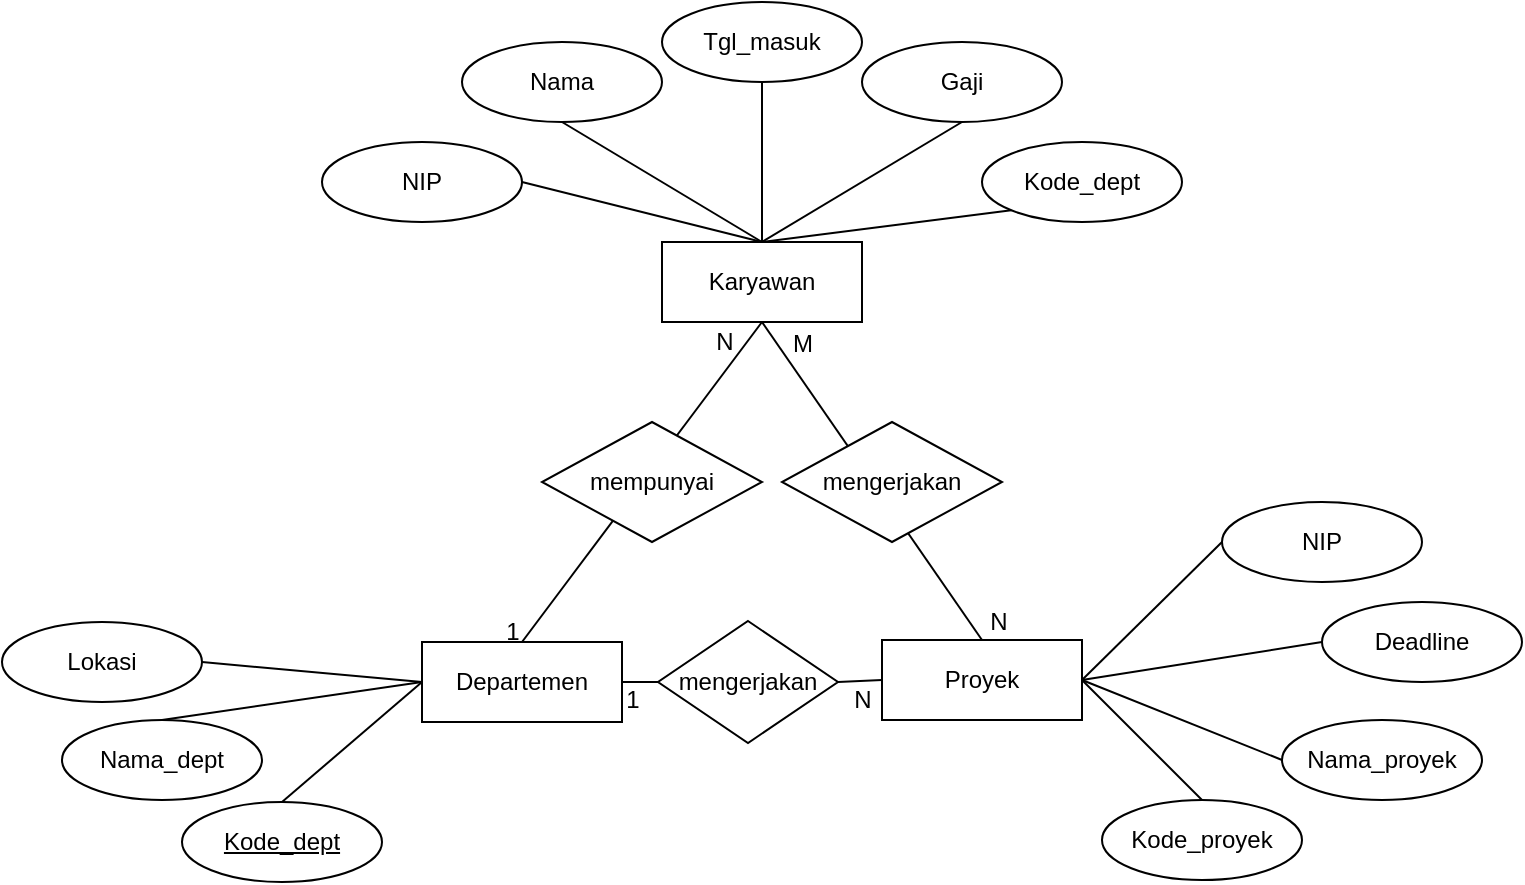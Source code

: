 <mxfile version="28.1.1">
  <diagram name="Page-1" id="T4Xs-ocqWOSXwa28bpAV">
    <mxGraphModel dx="925" dy="586" grid="1" gridSize="10" guides="1" tooltips="1" connect="1" arrows="1" fold="1" page="1" pageScale="1" pageWidth="850" pageHeight="1100" math="0" shadow="0">
      <root>
        <mxCell id="0" />
        <mxCell id="1" parent="0" />
        <mxCell id="9N0o92LJvzCUoI0S7SQk-1" value="Karyawan" style="whiteSpace=wrap;html=1;align=center;" vertex="1" parent="1">
          <mxGeometry x="350" y="140" width="100" height="40" as="geometry" />
        </mxCell>
        <mxCell id="9N0o92LJvzCUoI0S7SQk-2" value="NIP" style="ellipse;whiteSpace=wrap;html=1;align=center;" vertex="1" parent="1">
          <mxGeometry x="180" y="90" width="100" height="40" as="geometry" />
        </mxCell>
        <mxCell id="9N0o92LJvzCUoI0S7SQk-3" value="Nama" style="ellipse;whiteSpace=wrap;html=1;align=center;" vertex="1" parent="1">
          <mxGeometry x="250" y="40" width="100" height="40" as="geometry" />
        </mxCell>
        <mxCell id="9N0o92LJvzCUoI0S7SQk-4" value="Tgl_masuk" style="ellipse;whiteSpace=wrap;html=1;align=center;" vertex="1" parent="1">
          <mxGeometry x="350" y="20" width="100" height="40" as="geometry" />
        </mxCell>
        <mxCell id="9N0o92LJvzCUoI0S7SQk-5" value="Gaji" style="ellipse;whiteSpace=wrap;html=1;align=center;" vertex="1" parent="1">
          <mxGeometry x="450" y="40" width="100" height="40" as="geometry" />
        </mxCell>
        <mxCell id="9N0o92LJvzCUoI0S7SQk-6" value="Kode_dept" style="ellipse;whiteSpace=wrap;html=1;align=center;" vertex="1" parent="1">
          <mxGeometry x="510" y="90" width="100" height="40" as="geometry" />
        </mxCell>
        <mxCell id="9N0o92LJvzCUoI0S7SQk-7" value="" style="endArrow=none;html=1;rounded=0;exitX=1;exitY=0.5;exitDx=0;exitDy=0;entryX=0.5;entryY=0;entryDx=0;entryDy=0;" edge="1" parent="1" source="9N0o92LJvzCUoI0S7SQk-2" target="9N0o92LJvzCUoI0S7SQk-1">
          <mxGeometry relative="1" as="geometry">
            <mxPoint x="330" y="230" as="sourcePoint" />
            <mxPoint x="490" y="230" as="targetPoint" />
          </mxGeometry>
        </mxCell>
        <mxCell id="9N0o92LJvzCUoI0S7SQk-9" value="" style="endArrow=none;html=1;rounded=0;exitX=0.5;exitY=1;exitDx=0;exitDy=0;entryX=0.5;entryY=0;entryDx=0;entryDy=0;" edge="1" parent="1" source="9N0o92LJvzCUoI0S7SQk-3" target="9N0o92LJvzCUoI0S7SQk-1">
          <mxGeometry relative="1" as="geometry">
            <mxPoint x="320" y="130" as="sourcePoint" />
            <mxPoint x="455" y="146" as="targetPoint" />
          </mxGeometry>
        </mxCell>
        <mxCell id="9N0o92LJvzCUoI0S7SQk-12" value="" style="endArrow=none;html=1;rounded=0;exitX=0.5;exitY=1;exitDx=0;exitDy=0;" edge="1" parent="1" source="9N0o92LJvzCUoI0S7SQk-4" target="9N0o92LJvzCUoI0S7SQk-1">
          <mxGeometry relative="1" as="geometry">
            <mxPoint x="370" y="120" as="sourcePoint" />
            <mxPoint x="470" y="180" as="targetPoint" />
          </mxGeometry>
        </mxCell>
        <mxCell id="9N0o92LJvzCUoI0S7SQk-14" value="" style="endArrow=none;html=1;rounded=0;exitX=0.5;exitY=1;exitDx=0;exitDy=0;entryX=0.5;entryY=0;entryDx=0;entryDy=0;" edge="1" parent="1" source="9N0o92LJvzCUoI0S7SQk-5" target="9N0o92LJvzCUoI0S7SQk-1">
          <mxGeometry relative="1" as="geometry">
            <mxPoint x="400" y="100" as="sourcePoint" />
            <mxPoint x="400" y="190" as="targetPoint" />
          </mxGeometry>
        </mxCell>
        <mxCell id="9N0o92LJvzCUoI0S7SQk-16" value="" style="endArrow=none;html=1;rounded=0;exitX=0;exitY=1;exitDx=0;exitDy=0;" edge="1" parent="1" source="9N0o92LJvzCUoI0S7SQk-6">
          <mxGeometry relative="1" as="geometry">
            <mxPoint x="560" y="100" as="sourcePoint" />
            <mxPoint x="400" y="140" as="targetPoint" />
          </mxGeometry>
        </mxCell>
        <mxCell id="9N0o92LJvzCUoI0S7SQk-18" value="Departemen" style="whiteSpace=wrap;html=1;align=center;" vertex="1" parent="1">
          <mxGeometry x="230" y="340" width="100" height="40" as="geometry" />
        </mxCell>
        <mxCell id="9N0o92LJvzCUoI0S7SQk-19" value="Kode_dept" style="ellipse;whiteSpace=wrap;html=1;align=center;fontStyle=4;" vertex="1" parent="1">
          <mxGeometry x="110" y="420" width="100" height="40" as="geometry" />
        </mxCell>
        <mxCell id="9N0o92LJvzCUoI0S7SQk-20" value="Proyek" style="whiteSpace=wrap;html=1;align=center;" vertex="1" parent="1">
          <mxGeometry x="460" y="339" width="100" height="40" as="geometry" />
        </mxCell>
        <mxCell id="9N0o92LJvzCUoI0S7SQk-21" value="Nama_dept" style="ellipse;whiteSpace=wrap;html=1;align=center;" vertex="1" parent="1">
          <mxGeometry x="50" y="379" width="100" height="40" as="geometry" />
        </mxCell>
        <mxCell id="9N0o92LJvzCUoI0S7SQk-22" value="Lokasi" style="ellipse;whiteSpace=wrap;html=1;align=center;" vertex="1" parent="1">
          <mxGeometry x="20" y="330" width="100" height="40" as="geometry" />
        </mxCell>
        <mxCell id="9N0o92LJvzCUoI0S7SQk-23" value="Kode_proyek" style="ellipse;whiteSpace=wrap;html=1;align=center;" vertex="1" parent="1">
          <mxGeometry x="570" y="419" width="100" height="40" as="geometry" />
        </mxCell>
        <mxCell id="9N0o92LJvzCUoI0S7SQk-24" value="Nama_proyek" style="ellipse;whiteSpace=wrap;html=1;align=center;" vertex="1" parent="1">
          <mxGeometry x="660" y="379" width="100" height="40" as="geometry" />
        </mxCell>
        <mxCell id="9N0o92LJvzCUoI0S7SQk-25" value="Deadline" style="ellipse;whiteSpace=wrap;html=1;align=center;" vertex="1" parent="1">
          <mxGeometry x="680" y="320" width="100" height="40" as="geometry" />
        </mxCell>
        <mxCell id="9N0o92LJvzCUoI0S7SQk-26" value="NIP" style="ellipse;whiteSpace=wrap;html=1;align=center;" vertex="1" parent="1">
          <mxGeometry x="630" y="270" width="100" height="40" as="geometry" />
        </mxCell>
        <mxCell id="9N0o92LJvzCUoI0S7SQk-27" value="" style="endArrow=none;html=1;rounded=0;exitX=1;exitY=0.5;exitDx=0;exitDy=0;entryX=0;entryY=0.5;entryDx=0;entryDy=0;" edge="1" parent="1" source="9N0o92LJvzCUoI0S7SQk-22" target="9N0o92LJvzCUoI0S7SQk-18">
          <mxGeometry relative="1" as="geometry">
            <mxPoint x="330" y="230" as="sourcePoint" />
            <mxPoint x="230" y="360" as="targetPoint" />
          </mxGeometry>
        </mxCell>
        <mxCell id="9N0o92LJvzCUoI0S7SQk-29" value="" style="endArrow=none;html=1;rounded=0;exitX=0.5;exitY=0;exitDx=0;exitDy=0;entryX=0;entryY=0.5;entryDx=0;entryDy=0;" edge="1" parent="1" source="9N0o92LJvzCUoI0S7SQk-21" target="9N0o92LJvzCUoI0S7SQk-18">
          <mxGeometry relative="1" as="geometry">
            <mxPoint x="330" y="230" as="sourcePoint" />
            <mxPoint x="490" y="230" as="targetPoint" />
          </mxGeometry>
        </mxCell>
        <mxCell id="9N0o92LJvzCUoI0S7SQk-31" value="" style="endArrow=none;html=1;rounded=0;exitX=0.5;exitY=0;exitDx=0;exitDy=0;entryX=0;entryY=0.5;entryDx=0;entryDy=0;" edge="1" parent="1" source="9N0o92LJvzCUoI0S7SQk-19" target="9N0o92LJvzCUoI0S7SQk-18">
          <mxGeometry relative="1" as="geometry">
            <mxPoint x="330" y="230" as="sourcePoint" />
            <mxPoint x="490" y="230" as="targetPoint" />
          </mxGeometry>
        </mxCell>
        <mxCell id="9N0o92LJvzCUoI0S7SQk-32" value="" style="resizable=0;html=1;whiteSpace=wrap;align=right;verticalAlign=bottom;" connectable="0" vertex="1" parent="9N0o92LJvzCUoI0S7SQk-31">
          <mxGeometry x="1" relative="1" as="geometry" />
        </mxCell>
        <mxCell id="9N0o92LJvzCUoI0S7SQk-33" value="" style="endArrow=none;html=1;rounded=0;exitX=0;exitY=0.5;exitDx=0;exitDy=0;entryX=1;entryY=0.5;entryDx=0;entryDy=0;" edge="1" parent="1" source="9N0o92LJvzCUoI0S7SQk-25" target="9N0o92LJvzCUoI0S7SQk-20">
          <mxGeometry relative="1" as="geometry">
            <mxPoint x="330" y="230" as="sourcePoint" />
            <mxPoint x="490" y="230" as="targetPoint" />
          </mxGeometry>
        </mxCell>
        <mxCell id="9N0o92LJvzCUoI0S7SQk-35" value="" style="endArrow=none;html=1;rounded=0;exitX=0;exitY=0.5;exitDx=0;exitDy=0;entryX=1;entryY=0.5;entryDx=0;entryDy=0;" edge="1" parent="1" source="9N0o92LJvzCUoI0S7SQk-26" target="9N0o92LJvzCUoI0S7SQk-20">
          <mxGeometry relative="1" as="geometry">
            <mxPoint x="330" y="230" as="sourcePoint" />
            <mxPoint x="490" y="230" as="targetPoint" />
          </mxGeometry>
        </mxCell>
        <mxCell id="9N0o92LJvzCUoI0S7SQk-37" value="" style="endArrow=none;html=1;rounded=0;exitX=0;exitY=0.5;exitDx=0;exitDy=0;entryX=1;entryY=0.5;entryDx=0;entryDy=0;" edge="1" parent="1" source="9N0o92LJvzCUoI0S7SQk-24" target="9N0o92LJvzCUoI0S7SQk-20">
          <mxGeometry relative="1" as="geometry">
            <mxPoint x="330" y="230" as="sourcePoint" />
            <mxPoint x="490" y="230" as="targetPoint" />
          </mxGeometry>
        </mxCell>
        <mxCell id="9N0o92LJvzCUoI0S7SQk-39" value="" style="endArrow=none;html=1;rounded=0;exitX=0.5;exitY=0;exitDx=0;exitDy=0;" edge="1" parent="1" source="9N0o92LJvzCUoI0S7SQk-23">
          <mxGeometry relative="1" as="geometry">
            <mxPoint x="330" y="230" as="sourcePoint" />
            <mxPoint x="560" y="359" as="targetPoint" />
          </mxGeometry>
        </mxCell>
        <mxCell id="9N0o92LJvzCUoI0S7SQk-40" value="" style="endArrow=none;html=1;rounded=0;exitX=0.5;exitY=0;exitDx=0;exitDy=0;entryX=0.5;entryY=1;entryDx=0;entryDy=0;" edge="1" parent="1" source="9N0o92LJvzCUoI0S7SQk-18" target="9N0o92LJvzCUoI0S7SQk-1">
          <mxGeometry relative="1" as="geometry">
            <mxPoint x="330" y="230" as="sourcePoint" />
            <mxPoint x="490" y="230" as="targetPoint" />
          </mxGeometry>
        </mxCell>
        <mxCell id="9N0o92LJvzCUoI0S7SQk-41" value="" style="resizable=0;html=1;whiteSpace=wrap;align=right;verticalAlign=bottom;" connectable="0" vertex="1" parent="9N0o92LJvzCUoI0S7SQk-40">
          <mxGeometry x="1" relative="1" as="geometry" />
        </mxCell>
        <mxCell id="9N0o92LJvzCUoI0S7SQk-42" value="mempunyai" style="shape=rhombus;perimeter=rhombusPerimeter;whiteSpace=wrap;html=1;align=center;" vertex="1" parent="1">
          <mxGeometry x="290" y="230" width="110" height="60" as="geometry" />
        </mxCell>
        <mxCell id="9N0o92LJvzCUoI0S7SQk-45" value="" style="endArrow=none;html=1;rounded=0;entryX=0.5;entryY=0;entryDx=0;entryDy=0;exitX=0.5;exitY=1;exitDx=0;exitDy=0;" edge="1" parent="1" source="9N0o92LJvzCUoI0S7SQk-1" target="9N0o92LJvzCUoI0S7SQk-20">
          <mxGeometry relative="1" as="geometry">
            <mxPoint x="330" y="230" as="sourcePoint" />
            <mxPoint x="490" y="230" as="targetPoint" />
          </mxGeometry>
        </mxCell>
        <mxCell id="9N0o92LJvzCUoI0S7SQk-48" value="mengerjakan" style="shape=rhombus;perimeter=rhombusPerimeter;whiteSpace=wrap;html=1;align=center;" vertex="1" parent="1">
          <mxGeometry x="410" y="230" width="110" height="60" as="geometry" />
        </mxCell>
        <mxCell id="9N0o92LJvzCUoI0S7SQk-49" value="" style="endArrow=none;html=1;rounded=0;exitX=1;exitY=0.5;exitDx=0;exitDy=0;entryX=0;entryY=0.5;entryDx=0;entryDy=0;" edge="1" parent="1" source="9N0o92LJvzCUoI0S7SQk-50" target="9N0o92LJvzCUoI0S7SQk-20">
          <mxGeometry relative="1" as="geometry">
            <mxPoint x="330" y="230" as="sourcePoint" />
            <mxPoint x="490" y="230" as="targetPoint" />
          </mxGeometry>
        </mxCell>
        <mxCell id="9N0o92LJvzCUoI0S7SQk-51" value="" style="endArrow=none;html=1;rounded=0;exitX=1;exitY=0.5;exitDx=0;exitDy=0;entryX=0;entryY=0.5;entryDx=0;entryDy=0;" edge="1" parent="1" source="9N0o92LJvzCUoI0S7SQk-18" target="9N0o92LJvzCUoI0S7SQk-50">
          <mxGeometry relative="1" as="geometry">
            <mxPoint x="330" y="360" as="sourcePoint" />
            <mxPoint x="460" y="359" as="targetPoint" />
          </mxGeometry>
        </mxCell>
        <mxCell id="9N0o92LJvzCUoI0S7SQk-50" value="mengerjakan" style="shape=rhombus;perimeter=rhombusPerimeter;whiteSpace=wrap;html=1;align=center;" vertex="1" parent="1">
          <mxGeometry x="348" y="329.5" width="90" height="61" as="geometry" />
        </mxCell>
        <mxCell id="9N0o92LJvzCUoI0S7SQk-52" value="1" style="text;html=1;align=center;verticalAlign=middle;resizable=0;points=[];autosize=1;strokeColor=none;fillColor=none;" vertex="1" parent="1">
          <mxGeometry x="260" y="320" width="30" height="30" as="geometry" />
        </mxCell>
        <mxCell id="9N0o92LJvzCUoI0S7SQk-53" value="N" style="text;html=1;align=center;verticalAlign=middle;resizable=0;points=[];autosize=1;strokeColor=none;fillColor=none;" vertex="1" parent="1">
          <mxGeometry x="366" y="175" width="30" height="30" as="geometry" />
        </mxCell>
        <mxCell id="9N0o92LJvzCUoI0S7SQk-56" value="N" style="text;html=1;align=center;verticalAlign=middle;resizable=0;points=[];autosize=1;strokeColor=none;fillColor=none;" vertex="1" parent="1">
          <mxGeometry x="503" y="315" width="30" height="30" as="geometry" />
        </mxCell>
        <mxCell id="9N0o92LJvzCUoI0S7SQk-57" value="M" style="text;html=1;align=center;verticalAlign=middle;resizable=0;points=[];autosize=1;strokeColor=none;fillColor=none;" vertex="1" parent="1">
          <mxGeometry x="405" y="176" width="30" height="30" as="geometry" />
        </mxCell>
        <mxCell id="9N0o92LJvzCUoI0S7SQk-58" value="1" style="text;html=1;align=center;verticalAlign=middle;resizable=0;points=[];autosize=1;strokeColor=none;fillColor=none;" vertex="1" parent="1">
          <mxGeometry x="320" y="354" width="30" height="30" as="geometry" />
        </mxCell>
        <mxCell id="9N0o92LJvzCUoI0S7SQk-59" value="N" style="text;html=1;align=center;verticalAlign=middle;resizable=0;points=[];autosize=1;strokeColor=none;fillColor=none;" vertex="1" parent="1">
          <mxGeometry x="435" y="354" width="30" height="30" as="geometry" />
        </mxCell>
      </root>
    </mxGraphModel>
  </diagram>
</mxfile>
